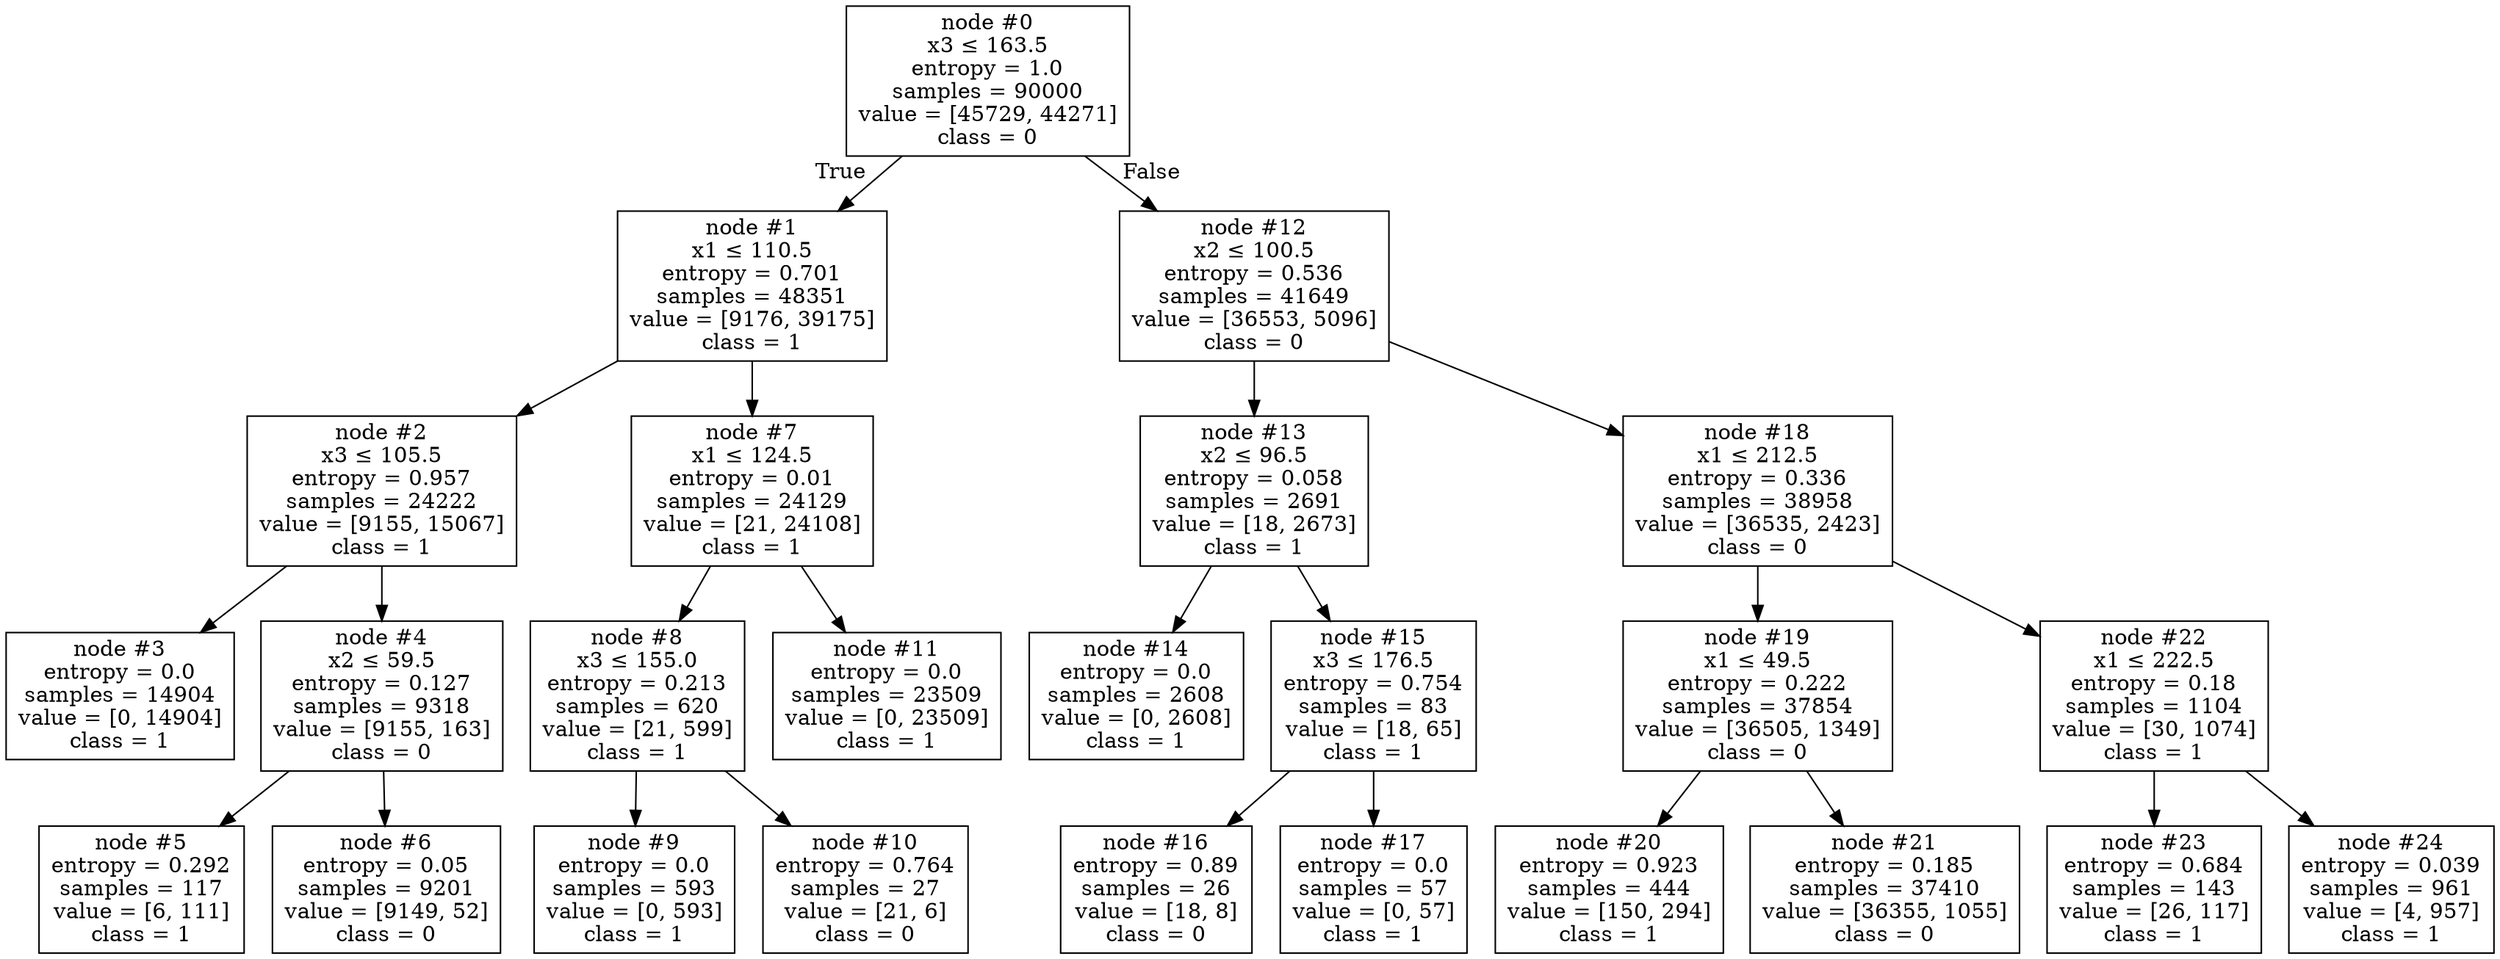 digraph Tree {
node [shape=box] ;
0 [label=<node &#35;0<br/>x3 &le; 163.5<br/>entropy = 1.0<br/>samples = 90000<br/>value = [45729, 44271]<br/>class = 0>] ;
1 [label=<node &#35;1<br/>x1 &le; 110.5<br/>entropy = 0.701<br/>samples = 48351<br/>value = [9176, 39175]<br/>class = 1>] ;
0 -> 1 [labeldistance=2.5, labelangle=45, headlabel="True"] ;
2 [label=<node &#35;2<br/>x3 &le; 105.5<br/>entropy = 0.957<br/>samples = 24222<br/>value = [9155, 15067]<br/>class = 1>] ;
1 -> 2 ;
3 [label=<node &#35;3<br/>entropy = 0.0<br/>samples = 14904<br/>value = [0, 14904]<br/>class = 1>] ;
2 -> 3 ;
4 [label=<node &#35;4<br/>x2 &le; 59.5<br/>entropy = 0.127<br/>samples = 9318<br/>value = [9155, 163]<br/>class = 0>] ;
2 -> 4 ;
5 [label=<node &#35;5<br/>entropy = 0.292<br/>samples = 117<br/>value = [6, 111]<br/>class = 1>] ;
4 -> 5 ;
6 [label=<node &#35;6<br/>entropy = 0.05<br/>samples = 9201<br/>value = [9149, 52]<br/>class = 0>] ;
4 -> 6 ;
7 [label=<node &#35;7<br/>x1 &le; 124.5<br/>entropy = 0.01<br/>samples = 24129<br/>value = [21, 24108]<br/>class = 1>] ;
1 -> 7 ;
8 [label=<node &#35;8<br/>x3 &le; 155.0<br/>entropy = 0.213<br/>samples = 620<br/>value = [21, 599]<br/>class = 1>] ;
7 -> 8 ;
9 [label=<node &#35;9<br/>entropy = 0.0<br/>samples = 593<br/>value = [0, 593]<br/>class = 1>] ;
8 -> 9 ;
10 [label=<node &#35;10<br/>entropy = 0.764<br/>samples = 27<br/>value = [21, 6]<br/>class = 0>] ;
8 -> 10 ;
11 [label=<node &#35;11<br/>entropy = 0.0<br/>samples = 23509<br/>value = [0, 23509]<br/>class = 1>] ;
7 -> 11 ;
12 [label=<node &#35;12<br/>x2 &le; 100.5<br/>entropy = 0.536<br/>samples = 41649<br/>value = [36553, 5096]<br/>class = 0>] ;
0 -> 12 [labeldistance=2.5, labelangle=-45, headlabel="False"] ;
13 [label=<node &#35;13<br/>x2 &le; 96.5<br/>entropy = 0.058<br/>samples = 2691<br/>value = [18, 2673]<br/>class = 1>] ;
12 -> 13 ;
14 [label=<node &#35;14<br/>entropy = 0.0<br/>samples = 2608<br/>value = [0, 2608]<br/>class = 1>] ;
13 -> 14 ;
15 [label=<node &#35;15<br/>x3 &le; 176.5<br/>entropy = 0.754<br/>samples = 83<br/>value = [18, 65]<br/>class = 1>] ;
13 -> 15 ;
16 [label=<node &#35;16<br/>entropy = 0.89<br/>samples = 26<br/>value = [18, 8]<br/>class = 0>] ;
15 -> 16 ;
17 [label=<node &#35;17<br/>entropy = 0.0<br/>samples = 57<br/>value = [0, 57]<br/>class = 1>] ;
15 -> 17 ;
18 [label=<node &#35;18<br/>x1 &le; 212.5<br/>entropy = 0.336<br/>samples = 38958<br/>value = [36535, 2423]<br/>class = 0>] ;
12 -> 18 ;
19 [label=<node &#35;19<br/>x1 &le; 49.5<br/>entropy = 0.222<br/>samples = 37854<br/>value = [36505, 1349]<br/>class = 0>] ;
18 -> 19 ;
20 [label=<node &#35;20<br/>entropy = 0.923<br/>samples = 444<br/>value = [150, 294]<br/>class = 1>] ;
19 -> 20 ;
21 [label=<node &#35;21<br/>entropy = 0.185<br/>samples = 37410<br/>value = [36355, 1055]<br/>class = 0>] ;
19 -> 21 ;
22 [label=<node &#35;22<br/>x1 &le; 222.5<br/>entropy = 0.18<br/>samples = 1104<br/>value = [30, 1074]<br/>class = 1>] ;
18 -> 22 ;
23 [label=<node &#35;23<br/>entropy = 0.684<br/>samples = 143<br/>value = [26, 117]<br/>class = 1>] ;
22 -> 23 ;
24 [label=<node &#35;24<br/>entropy = 0.039<br/>samples = 961<br/>value = [4, 957]<br/>class = 1>] ;
22 -> 24 ;
}